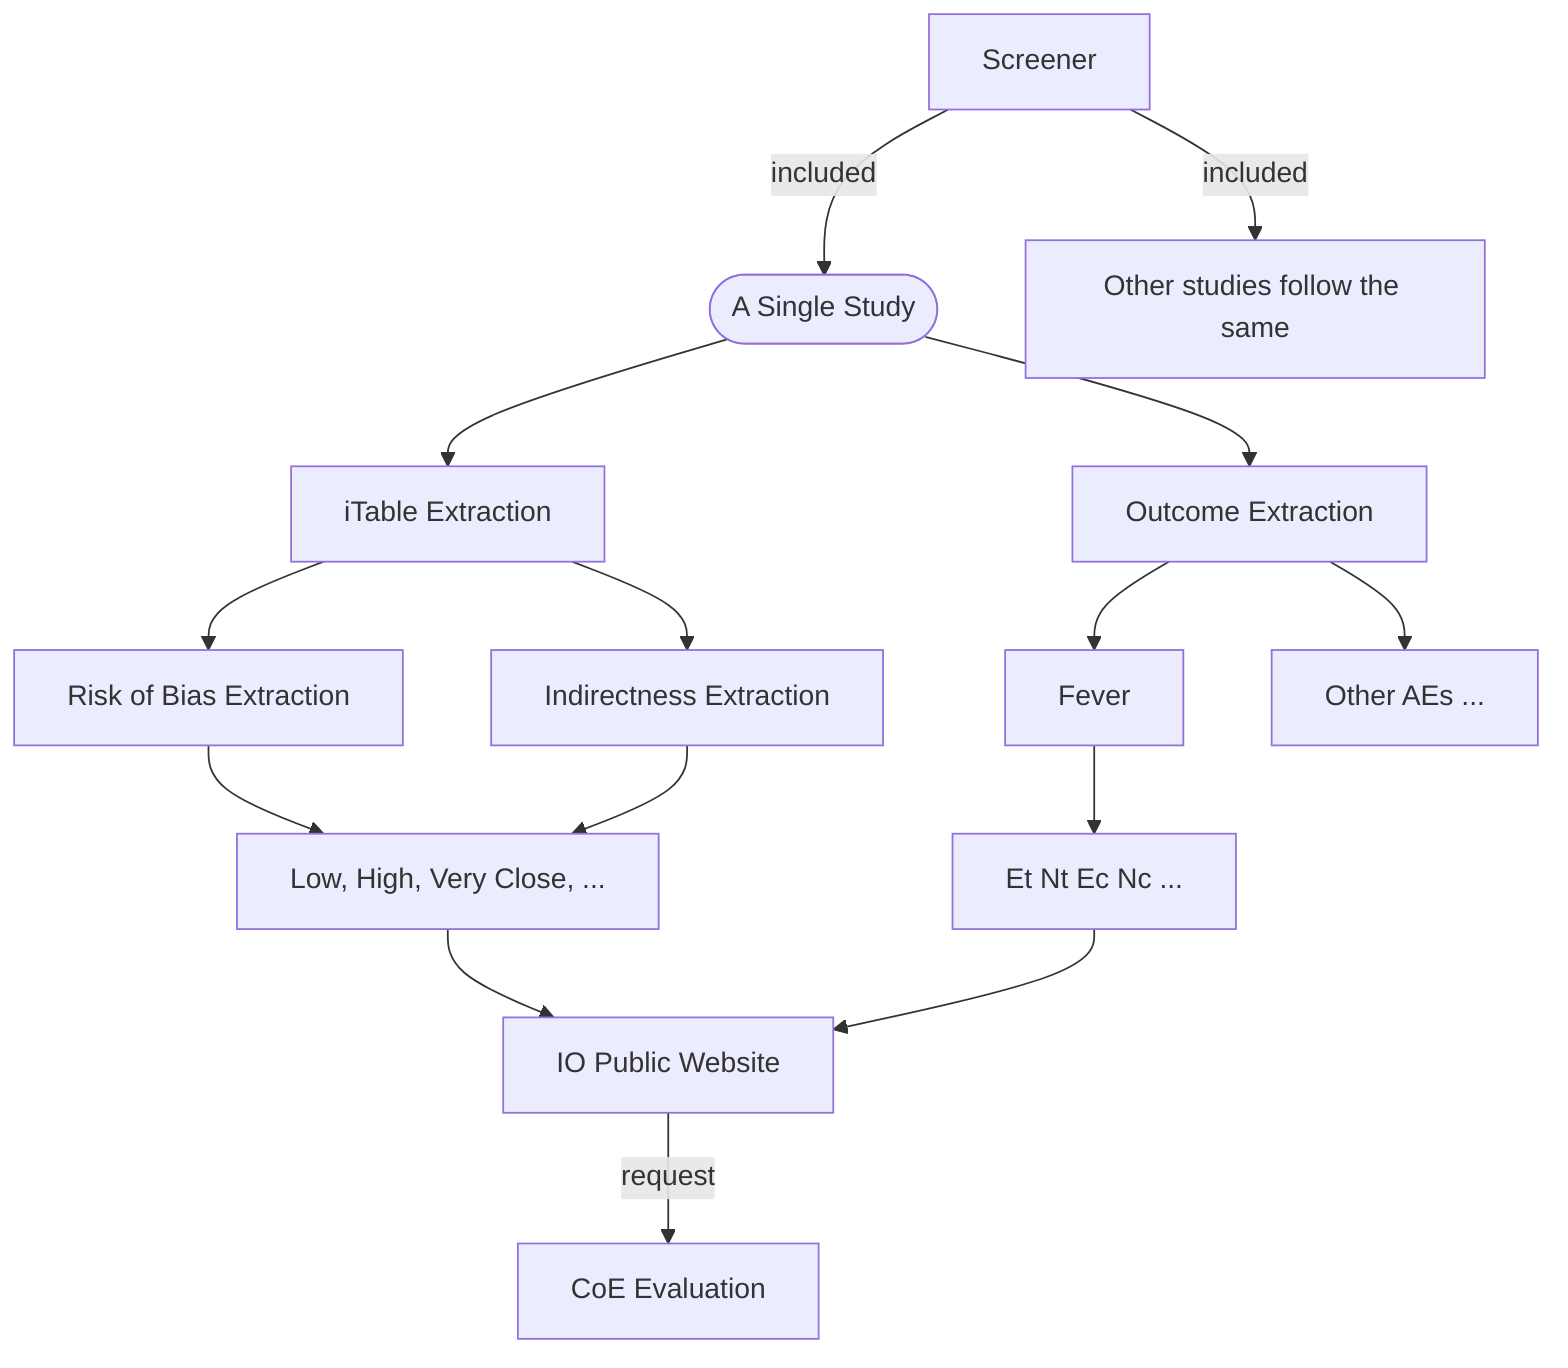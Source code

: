graph TD
Screener -- included --> one_study([A Single Study])
Screener -- included --> study_b[Other studies follow the same]

one_study --> iTable[iTable Extraction]
one_study --> ocs[Outcome Extraction]
iTable --> rob[Risk of Bias Extraction]
iTable --> ind[Indirectness Extraction]

ocs --> Fever
ocs --> AEs[Other AEs ...]

rob --> coe_rst[Low, High, Very Close, ...]
ind --> coe_rst

Fever --> oc_rst[Et Nt Ec Nc ...]

coe_rst --> pub
oc_rst --> pub

pub[IO Public Website] -- request --> coe_calc[CoE Evaluation]